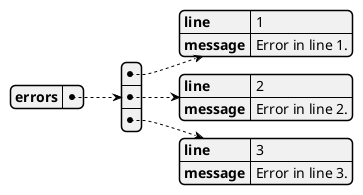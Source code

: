@startjson Resposta em Json
{
    "errors": [
        {
            "line": 1,
            "message": "Error in line 1."
        },
        {
            "line": 2,
            "message": "Error in line 2."
        },
        {
            "line": 3,
            "message": "Error in line 3."
        }
       
    ]
}
@endjson

